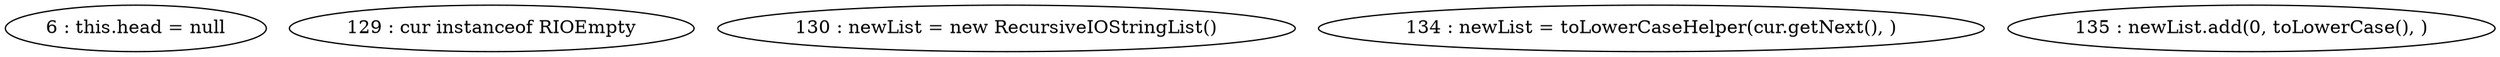 digraph G {
"6 : this.head = null"
"129 : cur instanceof RIOEmpty"
"130 : newList = new RecursiveIOStringList()"
"134 : newList = toLowerCaseHelper(cur.getNext(), )"
"135 : newList.add(0, toLowerCase(), )"
}